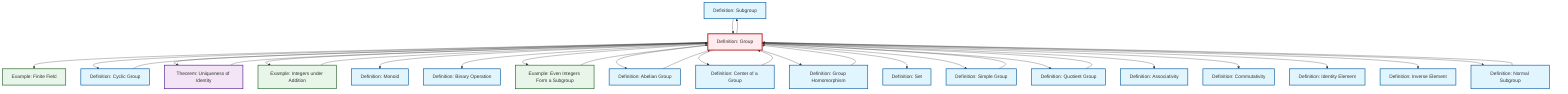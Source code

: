 graph TD
    classDef definition fill:#e1f5fe,stroke:#01579b,stroke-width:2px
    classDef theorem fill:#f3e5f5,stroke:#4a148c,stroke-width:2px
    classDef axiom fill:#fff3e0,stroke:#e65100,stroke-width:2px
    classDef example fill:#e8f5e9,stroke:#1b5e20,stroke-width:2px
    classDef current fill:#ffebee,stroke:#b71c1c,stroke-width:3px
    def-subgroup["Definition: Subgroup"]:::definition
    def-commutativity["Definition: Commutativity"]:::definition
    thm-unique-identity["Theorem: Uniqueness of Identity"]:::theorem
    ex-finite-field["Example: Finite Field"]:::example
    def-cyclic-group["Definition: Cyclic Group"]:::definition
    def-group["Definition: Group"]:::definition
    def-associativity["Definition: Associativity"]:::definition
    def-simple-group["Definition: Simple Group"]:::definition
    def-center-of-group["Definition: Center of a Group"]:::definition
    def-abelian-group["Definition: Abelian Group"]:::definition
    def-normal-subgroup["Definition: Normal Subgroup"]:::definition
    def-binary-operation["Definition: Binary Operation"]:::definition
    def-homomorphism["Definition: Group Homomorphism"]:::definition
    ex-even-integers-subgroup["Example: Even Integers Form a Subgroup"]:::example
    def-inverse-element["Definition: Inverse Element"]:::definition
    def-monoid["Definition: Monoid"]:::definition
    def-identity-element["Definition: Identity Element"]:::definition
    ex-integers-addition["Example: Integers under Addition"]:::example
    def-quotient-group["Definition: Quotient Group"]:::definition
    def-set["Definition: Set"]:::definition
    def-group --> ex-finite-field
    def-normal-subgroup --> def-group
    def-group --> def-cyclic-group
    def-quotient-group --> def-group
    def-group --> thm-unique-identity
    def-group --> ex-integers-addition
    thm-unique-identity --> def-group
    def-group --> def-subgroup
    def-abelian-group --> def-group
    def-group --> def-monoid
    def-group --> def-binary-operation
    def-group --> ex-even-integers-subgroup
    def-group --> def-abelian-group
    def-homomorphism --> def-group
    ex-even-integers-subgroup --> def-group
    def-subgroup --> def-group
    def-group --> def-center-of-group
    def-group --> def-homomorphism
    def-group --> def-set
    def-group --> def-simple-group
    def-cyclic-group --> def-group
    ex-integers-addition --> def-group
    def-simple-group --> def-group
    def-group --> def-quotient-group
    def-group --> def-associativity
    def-center-of-group --> def-group
    def-group --> def-commutativity
    def-group --> def-identity-element
    def-group --> def-inverse-element
    def-group --> def-normal-subgroup
    class def-group current